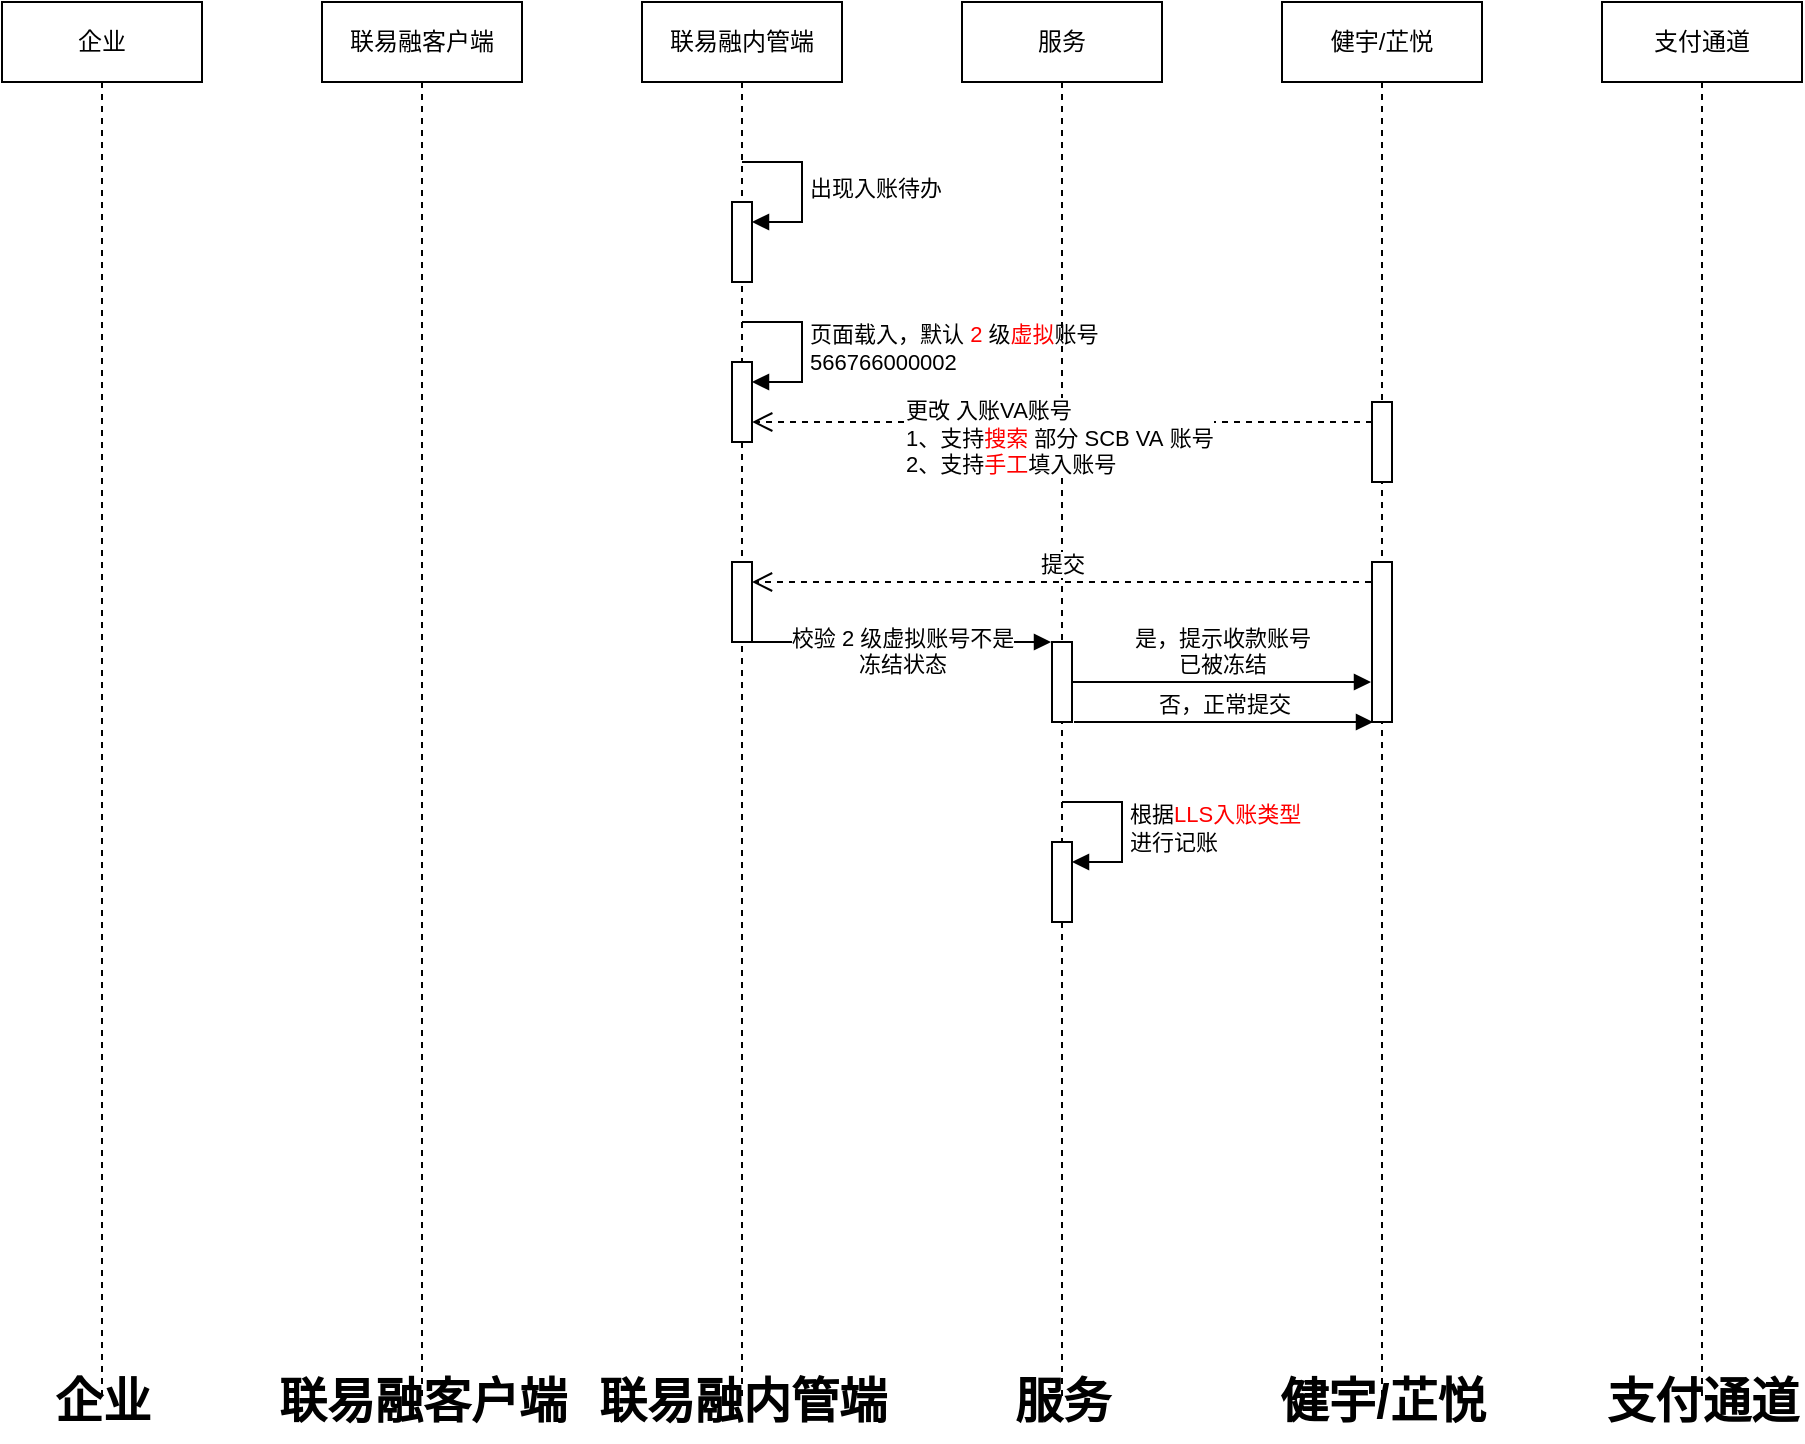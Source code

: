 <mxfile version="21.5.0" type="github">
  <diagram name="Page-1" id="2YBvvXClWsGukQMizWep">
    <mxGraphModel dx="1687" dy="951" grid="1" gridSize="10" guides="1" tooltips="1" connect="1" arrows="1" fold="1" page="1" pageScale="1" pageWidth="850" pageHeight="1100" math="0" shadow="0">
      <root>
        <mxCell id="0" />
        <mxCell id="1" parent="0" />
        <mxCell id="JZSiPkEextp9e6Kfsr80-1" value="企业" style="shape=umlLifeline;perimeter=lifelinePerimeter;whiteSpace=wrap;html=1;container=1;dropTarget=0;collapsible=0;recursiveResize=0;outlineConnect=0;portConstraint=eastwest;newEdgeStyle={&quot;edgeStyle&quot;:&quot;elbowEdgeStyle&quot;,&quot;elbow&quot;:&quot;vertical&quot;,&quot;curved&quot;:0,&quot;rounded&quot;:0};" vertex="1" parent="1">
          <mxGeometry x="30" y="40" width="100" height="700" as="geometry" />
        </mxCell>
        <mxCell id="JZSiPkEextp9e6Kfsr80-2" value="联易融客户端" style="shape=umlLifeline;perimeter=lifelinePerimeter;whiteSpace=wrap;html=1;container=1;dropTarget=0;collapsible=0;recursiveResize=0;outlineConnect=0;portConstraint=eastwest;newEdgeStyle={&quot;edgeStyle&quot;:&quot;elbowEdgeStyle&quot;,&quot;elbow&quot;:&quot;vertical&quot;,&quot;curved&quot;:0,&quot;rounded&quot;:0};" vertex="1" parent="1">
          <mxGeometry x="190" y="40" width="100" height="700" as="geometry" />
        </mxCell>
        <mxCell id="JZSiPkEextp9e6Kfsr80-3" value="联易融内管端" style="shape=umlLifeline;perimeter=lifelinePerimeter;whiteSpace=wrap;html=1;container=1;dropTarget=0;collapsible=0;recursiveResize=0;outlineConnect=0;portConstraint=eastwest;newEdgeStyle={&quot;edgeStyle&quot;:&quot;elbowEdgeStyle&quot;,&quot;elbow&quot;:&quot;vertical&quot;,&quot;curved&quot;:0,&quot;rounded&quot;:0};" vertex="1" parent="1">
          <mxGeometry x="350" y="40" width="100" height="700" as="geometry" />
        </mxCell>
        <mxCell id="JZSiPkEextp9e6Kfsr80-17" value="" style="html=1;points=[];perimeter=orthogonalPerimeter;outlineConnect=0;targetShapes=umlLifeline;portConstraint=eastwest;newEdgeStyle={&quot;edgeStyle&quot;:&quot;elbowEdgeStyle&quot;,&quot;elbow&quot;:&quot;vertical&quot;,&quot;curved&quot;:0,&quot;rounded&quot;:0};" vertex="1" parent="JZSiPkEextp9e6Kfsr80-3">
          <mxGeometry x="45" y="100" width="10" height="40" as="geometry" />
        </mxCell>
        <mxCell id="JZSiPkEextp9e6Kfsr80-18" value="出现入账待办" style="html=1;align=left;spacingLeft=2;endArrow=block;rounded=0;edgeStyle=orthogonalEdgeStyle;curved=0;rounded=0;" edge="1" target="JZSiPkEextp9e6Kfsr80-17" parent="JZSiPkEextp9e6Kfsr80-3">
          <mxGeometry x="0.004" relative="1" as="geometry">
            <mxPoint x="50" y="80" as="sourcePoint" />
            <Array as="points">
              <mxPoint x="80" y="110" />
            </Array>
            <mxPoint as="offset" />
          </mxGeometry>
        </mxCell>
        <mxCell id="JZSiPkEextp9e6Kfsr80-22" value="" style="html=1;points=[];perimeter=orthogonalPerimeter;outlineConnect=0;targetShapes=umlLifeline;portConstraint=eastwest;newEdgeStyle={&quot;edgeStyle&quot;:&quot;elbowEdgeStyle&quot;,&quot;elbow&quot;:&quot;vertical&quot;,&quot;curved&quot;:0,&quot;rounded&quot;:0};" vertex="1" parent="JZSiPkEextp9e6Kfsr80-3">
          <mxGeometry x="45" y="180" width="10" height="40" as="geometry" />
        </mxCell>
        <mxCell id="JZSiPkEextp9e6Kfsr80-23" value="页面载入，默认&amp;nbsp;&lt;font color=&quot;#ff0000&quot;&gt;2&lt;/font&gt;&amp;nbsp;级&lt;font color=&quot;#ff0000&quot;&gt;虚拟&lt;/font&gt;账号&lt;br&gt;566766000002" style="html=1;align=left;spacingLeft=2;endArrow=block;rounded=0;edgeStyle=orthogonalEdgeStyle;curved=0;rounded=0;" edge="1" parent="JZSiPkEextp9e6Kfsr80-3" target="JZSiPkEextp9e6Kfsr80-22">
          <mxGeometry x="0.007" relative="1" as="geometry">
            <mxPoint x="50" y="160" as="sourcePoint" />
            <Array as="points">
              <mxPoint x="80" y="190" />
            </Array>
            <mxPoint as="offset" />
          </mxGeometry>
        </mxCell>
        <mxCell id="JZSiPkEextp9e6Kfsr80-29" value="" style="html=1;points=[];perimeter=orthogonalPerimeter;outlineConnect=0;targetShapes=umlLifeline;portConstraint=eastwest;newEdgeStyle={&quot;edgeStyle&quot;:&quot;elbowEdgeStyle&quot;,&quot;elbow&quot;:&quot;vertical&quot;,&quot;curved&quot;:0,&quot;rounded&quot;:0};" vertex="1" parent="JZSiPkEextp9e6Kfsr80-3">
          <mxGeometry x="45" y="280" width="10" height="40" as="geometry" />
        </mxCell>
        <mxCell id="JZSiPkEextp9e6Kfsr80-4" value="服务" style="shape=umlLifeline;perimeter=lifelinePerimeter;whiteSpace=wrap;html=1;container=1;dropTarget=0;collapsible=0;recursiveResize=0;outlineConnect=0;portConstraint=eastwest;newEdgeStyle={&quot;edgeStyle&quot;:&quot;elbowEdgeStyle&quot;,&quot;elbow&quot;:&quot;vertical&quot;,&quot;curved&quot;:0,&quot;rounded&quot;:0};" vertex="1" parent="1">
          <mxGeometry x="510" y="40" width="100" height="700" as="geometry" />
        </mxCell>
        <mxCell id="JZSiPkEextp9e6Kfsr80-31" value="" style="html=1;points=[];perimeter=orthogonalPerimeter;outlineConnect=0;targetShapes=umlLifeline;portConstraint=eastwest;newEdgeStyle={&quot;edgeStyle&quot;:&quot;elbowEdgeStyle&quot;,&quot;elbow&quot;:&quot;vertical&quot;,&quot;curved&quot;:0,&quot;rounded&quot;:0};" vertex="1" parent="JZSiPkEextp9e6Kfsr80-4">
          <mxGeometry x="45" y="320" width="10" height="40" as="geometry" />
        </mxCell>
        <mxCell id="JZSiPkEextp9e6Kfsr80-35" value="" style="html=1;points=[];perimeter=orthogonalPerimeter;outlineConnect=0;targetShapes=umlLifeline;portConstraint=eastwest;newEdgeStyle={&quot;edgeStyle&quot;:&quot;elbowEdgeStyle&quot;,&quot;elbow&quot;:&quot;vertical&quot;,&quot;curved&quot;:0,&quot;rounded&quot;:0};" vertex="1" parent="JZSiPkEextp9e6Kfsr80-4">
          <mxGeometry x="45" y="420" width="10" height="40" as="geometry" />
        </mxCell>
        <mxCell id="JZSiPkEextp9e6Kfsr80-36" value="根据&lt;font color=&quot;#ff0000&quot;&gt;LLS入账类型&lt;br&gt;&lt;/font&gt;进行记账" style="html=1;align=left;spacingLeft=2;endArrow=block;rounded=0;edgeStyle=orthogonalEdgeStyle;curved=0;rounded=0;" edge="1" target="JZSiPkEextp9e6Kfsr80-35" parent="JZSiPkEextp9e6Kfsr80-4">
          <mxGeometry x="0.007" relative="1" as="geometry">
            <mxPoint x="50" y="400" as="sourcePoint" />
            <Array as="points">
              <mxPoint x="80" y="430" />
            </Array>
            <mxPoint as="offset" />
          </mxGeometry>
        </mxCell>
        <mxCell id="JZSiPkEextp9e6Kfsr80-5" value="健宇/芷悦" style="shape=umlLifeline;perimeter=lifelinePerimeter;whiteSpace=wrap;html=1;container=1;dropTarget=0;collapsible=0;recursiveResize=0;outlineConnect=0;portConstraint=eastwest;newEdgeStyle={&quot;edgeStyle&quot;:&quot;elbowEdgeStyle&quot;,&quot;elbow&quot;:&quot;vertical&quot;,&quot;curved&quot;:0,&quot;rounded&quot;:0};" vertex="1" parent="1">
          <mxGeometry x="670" y="40" width="100" height="700" as="geometry" />
        </mxCell>
        <mxCell id="JZSiPkEextp9e6Kfsr80-26" value="" style="html=1;points=[];perimeter=orthogonalPerimeter;outlineConnect=0;targetShapes=umlLifeline;portConstraint=eastwest;newEdgeStyle={&quot;edgeStyle&quot;:&quot;elbowEdgeStyle&quot;,&quot;elbow&quot;:&quot;vertical&quot;,&quot;curved&quot;:0,&quot;rounded&quot;:0};" vertex="1" parent="JZSiPkEextp9e6Kfsr80-5">
          <mxGeometry x="45" y="200" width="10" height="40" as="geometry" />
        </mxCell>
        <mxCell id="JZSiPkEextp9e6Kfsr80-28" value="" style="html=1;points=[];perimeter=orthogonalPerimeter;outlineConnect=0;targetShapes=umlLifeline;portConstraint=eastwest;newEdgeStyle={&quot;edgeStyle&quot;:&quot;elbowEdgeStyle&quot;,&quot;elbow&quot;:&quot;vertical&quot;,&quot;curved&quot;:0,&quot;rounded&quot;:0};" vertex="1" parent="JZSiPkEextp9e6Kfsr80-5">
          <mxGeometry x="45" y="280" width="10" height="80" as="geometry" />
        </mxCell>
        <mxCell id="JZSiPkEextp9e6Kfsr80-6" value="企业" style="text;strokeColor=none;fillColor=none;html=1;fontSize=24;fontStyle=1;verticalAlign=middle;align=center;" vertex="1" parent="1">
          <mxGeometry x="30" y="720" width="100" height="40" as="geometry" />
        </mxCell>
        <mxCell id="JZSiPkEextp9e6Kfsr80-7" value="联易融客户端" style="text;strokeColor=none;fillColor=none;html=1;fontSize=24;fontStyle=1;verticalAlign=middle;align=center;" vertex="1" parent="1">
          <mxGeometry x="190" y="720" width="100" height="40" as="geometry" />
        </mxCell>
        <mxCell id="JZSiPkEextp9e6Kfsr80-8" value="联易融内管端" style="text;strokeColor=none;fillColor=none;html=1;fontSize=24;fontStyle=1;verticalAlign=middle;align=center;" vertex="1" parent="1">
          <mxGeometry x="350" y="720" width="100" height="40" as="geometry" />
        </mxCell>
        <mxCell id="JZSiPkEextp9e6Kfsr80-9" value="服务" style="text;strokeColor=none;fillColor=none;html=1;fontSize=24;fontStyle=1;verticalAlign=middle;align=center;" vertex="1" parent="1">
          <mxGeometry x="510" y="720" width="100" height="40" as="geometry" />
        </mxCell>
        <mxCell id="JZSiPkEextp9e6Kfsr80-10" value="健宇/芷悦" style="text;strokeColor=none;fillColor=none;html=1;fontSize=24;fontStyle=1;verticalAlign=middle;align=center;" vertex="1" parent="1">
          <mxGeometry x="670" y="720" width="100" height="40" as="geometry" />
        </mxCell>
        <mxCell id="JZSiPkEextp9e6Kfsr80-12" value="支付通道" style="shape=umlLifeline;perimeter=lifelinePerimeter;whiteSpace=wrap;html=1;container=1;dropTarget=0;collapsible=0;recursiveResize=0;outlineConnect=0;portConstraint=eastwest;newEdgeStyle={&quot;edgeStyle&quot;:&quot;elbowEdgeStyle&quot;,&quot;elbow&quot;:&quot;vertical&quot;,&quot;curved&quot;:0,&quot;rounded&quot;:0};" vertex="1" parent="1">
          <mxGeometry x="830" y="40" width="100" height="700" as="geometry" />
        </mxCell>
        <mxCell id="JZSiPkEextp9e6Kfsr80-13" value="支付通道" style="text;strokeColor=none;fillColor=none;html=1;fontSize=24;fontStyle=1;verticalAlign=middle;align=center;" vertex="1" parent="1">
          <mxGeometry x="830" y="720" width="100" height="40" as="geometry" />
        </mxCell>
        <mxCell id="JZSiPkEextp9e6Kfsr80-27" value="更改&amp;nbsp;入账VA账号&lt;br&gt;1、支持&lt;font color=&quot;#ff0000&quot;&gt;搜索&lt;/font&gt;&amp;nbsp;部分&amp;nbsp;SCB&amp;nbsp;VA&amp;nbsp;账号&lt;br&gt;2、支持&lt;font color=&quot;#ff0000&quot;&gt;手工&lt;/font&gt;填入账号" style="html=1;verticalAlign=bottom;endArrow=open;dashed=1;endSize=8;edgeStyle=elbowEdgeStyle;elbow=vertical;curved=0;rounded=0;align=left;" edge="1" parent="1">
          <mxGeometry x="0.517" y="30" relative="1" as="geometry">
            <mxPoint x="715" y="250" as="sourcePoint" />
            <mxPoint x="405.1" y="250.2" as="targetPoint" />
            <mxPoint as="offset" />
          </mxGeometry>
        </mxCell>
        <mxCell id="JZSiPkEextp9e6Kfsr80-30" value="提交" style="html=1;verticalAlign=bottom;endArrow=open;dashed=1;endSize=8;edgeStyle=elbowEdgeStyle;elbow=vertical;curved=0;rounded=0;" edge="1" parent="1">
          <mxGeometry relative="1" as="geometry">
            <mxPoint x="714.5" y="330.048" as="sourcePoint" />
            <mxPoint x="405" y="330" as="targetPoint" />
          </mxGeometry>
        </mxCell>
        <mxCell id="JZSiPkEextp9e6Kfsr80-32" value="校验 2 级虚拟账号不是&lt;br&gt;冻结状态" style="html=1;verticalAlign=bottom;endArrow=block;edgeStyle=elbowEdgeStyle;elbow=vertical;curved=0;rounded=0;" edge="1" parent="1">
          <mxGeometry x="0.003" y="-20" width="80" relative="1" as="geometry">
            <mxPoint x="405" y="360" as="sourcePoint" />
            <mxPoint x="554.5" y="360" as="targetPoint" />
            <mxPoint as="offset" />
          </mxGeometry>
        </mxCell>
        <mxCell id="JZSiPkEextp9e6Kfsr80-33" value="是，提示收款账号&lt;br&gt;已被冻结" style="html=1;verticalAlign=bottom;endArrow=block;edgeStyle=elbowEdgeStyle;elbow=vertical;curved=0;rounded=0;" edge="1" parent="1">
          <mxGeometry width="80" relative="1" as="geometry">
            <mxPoint x="565" y="380" as="sourcePoint" />
            <mxPoint x="714.5" y="380.056" as="targetPoint" />
          </mxGeometry>
        </mxCell>
        <mxCell id="JZSiPkEextp9e6Kfsr80-34" value="否，正常提交" style="html=1;verticalAlign=bottom;endArrow=block;edgeStyle=elbowEdgeStyle;elbow=vertical;curved=0;rounded=0;" edge="1" parent="1">
          <mxGeometry width="80" relative="1" as="geometry">
            <mxPoint x="566" y="400" as="sourcePoint" />
            <mxPoint x="715.5" y="400.056" as="targetPoint" />
          </mxGeometry>
        </mxCell>
      </root>
    </mxGraphModel>
  </diagram>
</mxfile>
